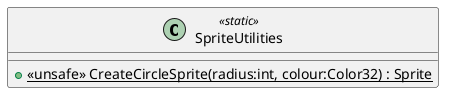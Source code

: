 @startuml
class SpriteUtilities <<static>> {
    + {static} <<unsafe>> CreateCircleSprite(radius:int, colour:Color32) : Sprite
}
@enduml
